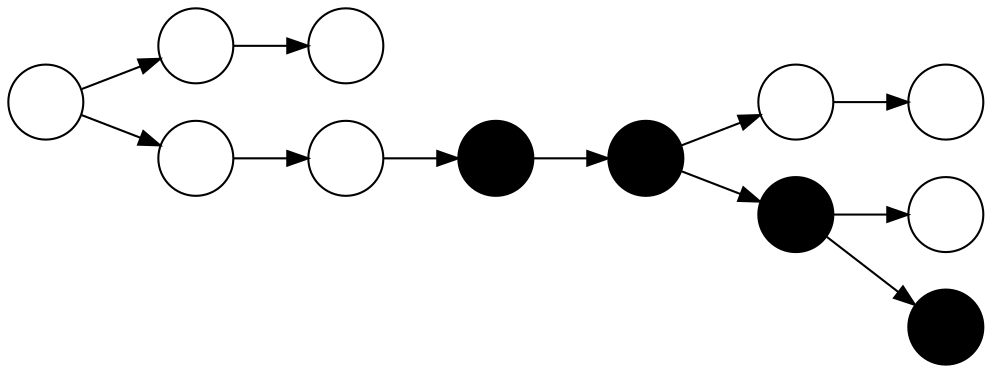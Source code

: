 strict digraph SynapomorphicPredecessors
{
	graph [rankdir="LR"];

	0 [label="",shape="circle"];
	1 [label="",shape="circle"];
	2 [label="",shape="circle"];
	3 [label="",shape="circle"];
	4 [label="",shape="circle"];
	5 [label="",shape="circle"];
	6 [label="",shape="circle"];
	7 [label="",shape="circle"];
	8 [label="",shape="circle"];
	9 [label="",shape="circle"];
	10 [label="",shape="circle"];
	11 [label="",shape="circle"];

	0 -> 1;
	1 -> 2;
	0 -> 3;
	3 -> 4;
	4 -> 5;
	5 -> 6;
	6 -> 7;
	6 -> 9;
	7 -> 8;
	9 -> 10;
	9 -> 11;

	5 [style="filled",fillcolor="black"];
	6 [style="filled",fillcolor="black"];
	9 [style="filled",fillcolor="black"];
	11 [style="filled",fillcolor="black"];
}